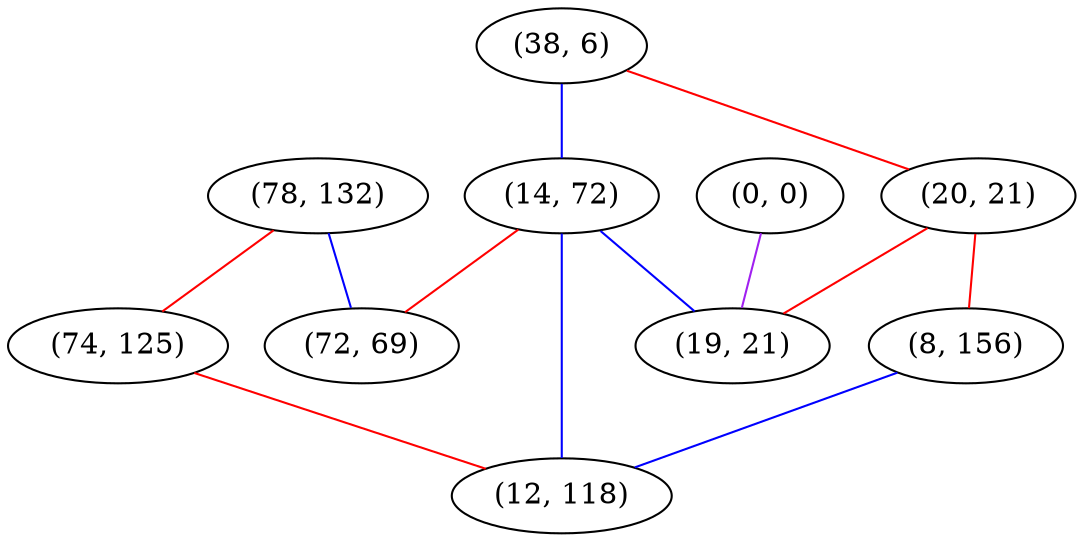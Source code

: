 graph "" {
"(0, 0)";
"(38, 6)";
"(20, 21)";
"(78, 132)";
"(14, 72)";
"(8, 156)";
"(74, 125)";
"(72, 69)";
"(12, 118)";
"(19, 21)";
"(0, 0)" -- "(19, 21)"  [color=purple, key=0, weight=4];
"(38, 6)" -- "(20, 21)"  [color=red, key=0, weight=1];
"(38, 6)" -- "(14, 72)"  [color=blue, key=0, weight=3];
"(20, 21)" -- "(19, 21)"  [color=red, key=0, weight=1];
"(20, 21)" -- "(8, 156)"  [color=red, key=0, weight=1];
"(78, 132)" -- "(74, 125)"  [color=red, key=0, weight=1];
"(78, 132)" -- "(72, 69)"  [color=blue, key=0, weight=3];
"(14, 72)" -- "(72, 69)"  [color=red, key=0, weight=1];
"(14, 72)" -- "(12, 118)"  [color=blue, key=0, weight=3];
"(14, 72)" -- "(19, 21)"  [color=blue, key=0, weight=3];
"(8, 156)" -- "(12, 118)"  [color=blue, key=0, weight=3];
"(74, 125)" -- "(12, 118)"  [color=red, key=0, weight=1];
}
